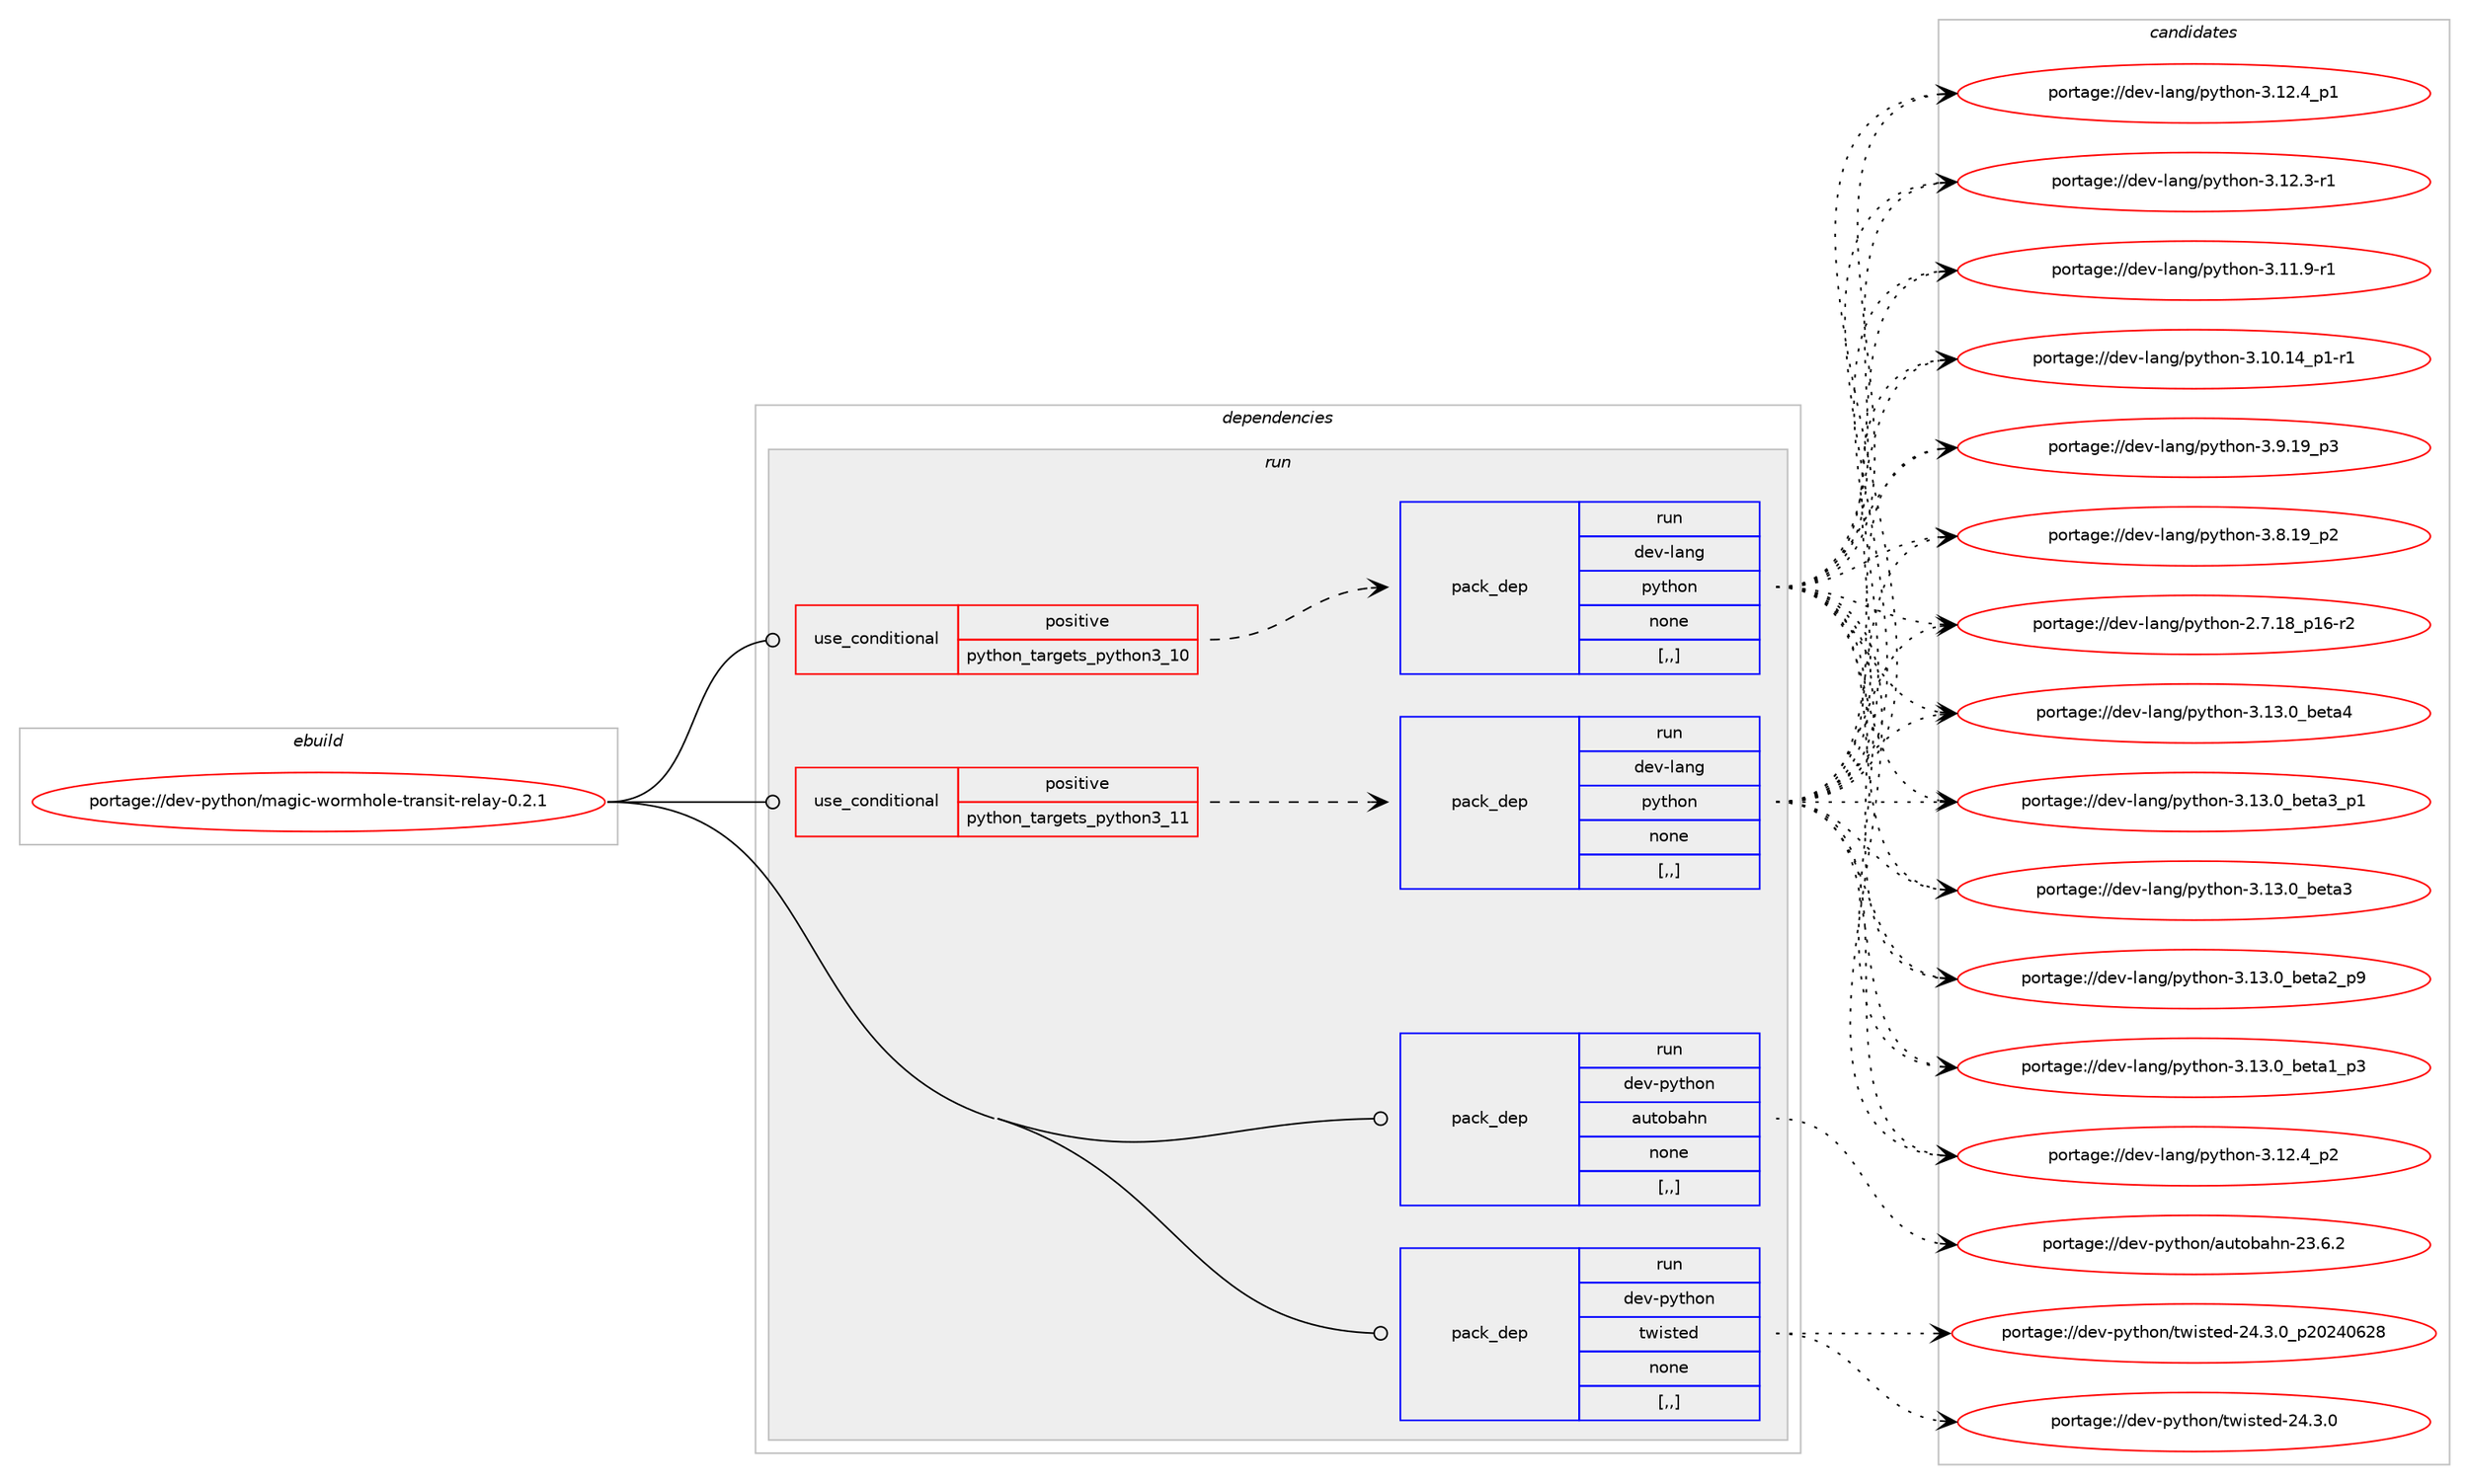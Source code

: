 digraph prolog {

# *************
# Graph options
# *************

newrank=true;
concentrate=true;
compound=true;
graph [rankdir=LR,fontname=Helvetica,fontsize=10,ranksep=1.5];#, ranksep=2.5, nodesep=0.2];
edge  [arrowhead=vee];
node  [fontname=Helvetica,fontsize=10];

# **********
# The ebuild
# **********

subgraph cluster_leftcol {
color=gray;
label=<<i>ebuild</i>>;
id [label="portage://dev-python/magic-wormhole-transit-relay-0.2.1", color=red, width=4, href="../dev-python/magic-wormhole-transit-relay-0.2.1.svg"];
}

# ****************
# The dependencies
# ****************

subgraph cluster_midcol {
color=gray;
label=<<i>dependencies</i>>;
subgraph cluster_compile {
fillcolor="#eeeeee";
style=filled;
label=<<i>compile</i>>;
}
subgraph cluster_compileandrun {
fillcolor="#eeeeee";
style=filled;
label=<<i>compile and run</i>>;
}
subgraph cluster_run {
fillcolor="#eeeeee";
style=filled;
label=<<i>run</i>>;
subgraph cond34644 {
dependency150931 [label=<<TABLE BORDER="0" CELLBORDER="1" CELLSPACING="0" CELLPADDING="4"><TR><TD ROWSPAN="3" CELLPADDING="10">use_conditional</TD></TR><TR><TD>positive</TD></TR><TR><TD>python_targets_python3_10</TD></TR></TABLE>>, shape=none, color=red];
subgraph pack115037 {
dependency150932 [label=<<TABLE BORDER="0" CELLBORDER="1" CELLSPACING="0" CELLPADDING="4" WIDTH="220"><TR><TD ROWSPAN="6" CELLPADDING="30">pack_dep</TD></TR><TR><TD WIDTH="110">run</TD></TR><TR><TD>dev-lang</TD></TR><TR><TD>python</TD></TR><TR><TD>none</TD></TR><TR><TD>[,,]</TD></TR></TABLE>>, shape=none, color=blue];
}
dependency150931:e -> dependency150932:w [weight=20,style="dashed",arrowhead="vee"];
}
id:e -> dependency150931:w [weight=20,style="solid",arrowhead="odot"];
subgraph cond34645 {
dependency150933 [label=<<TABLE BORDER="0" CELLBORDER="1" CELLSPACING="0" CELLPADDING="4"><TR><TD ROWSPAN="3" CELLPADDING="10">use_conditional</TD></TR><TR><TD>positive</TD></TR><TR><TD>python_targets_python3_11</TD></TR></TABLE>>, shape=none, color=red];
subgraph pack115038 {
dependency150934 [label=<<TABLE BORDER="0" CELLBORDER="1" CELLSPACING="0" CELLPADDING="4" WIDTH="220"><TR><TD ROWSPAN="6" CELLPADDING="30">pack_dep</TD></TR><TR><TD WIDTH="110">run</TD></TR><TR><TD>dev-lang</TD></TR><TR><TD>python</TD></TR><TR><TD>none</TD></TR><TR><TD>[,,]</TD></TR></TABLE>>, shape=none, color=blue];
}
dependency150933:e -> dependency150934:w [weight=20,style="dashed",arrowhead="vee"];
}
id:e -> dependency150933:w [weight=20,style="solid",arrowhead="odot"];
subgraph pack115039 {
dependency150935 [label=<<TABLE BORDER="0" CELLBORDER="1" CELLSPACING="0" CELLPADDING="4" WIDTH="220"><TR><TD ROWSPAN="6" CELLPADDING="30">pack_dep</TD></TR><TR><TD WIDTH="110">run</TD></TR><TR><TD>dev-python</TD></TR><TR><TD>autobahn</TD></TR><TR><TD>none</TD></TR><TR><TD>[,,]</TD></TR></TABLE>>, shape=none, color=blue];
}
id:e -> dependency150935:w [weight=20,style="solid",arrowhead="odot"];
subgraph pack115040 {
dependency150936 [label=<<TABLE BORDER="0" CELLBORDER="1" CELLSPACING="0" CELLPADDING="4" WIDTH="220"><TR><TD ROWSPAN="6" CELLPADDING="30">pack_dep</TD></TR><TR><TD WIDTH="110">run</TD></TR><TR><TD>dev-python</TD></TR><TR><TD>twisted</TD></TR><TR><TD>none</TD></TR><TR><TD>[,,]</TD></TR></TABLE>>, shape=none, color=blue];
}
id:e -> dependency150936:w [weight=20,style="solid",arrowhead="odot"];
}
}

# **************
# The candidates
# **************

subgraph cluster_choices {
rank=same;
color=gray;
label=<<i>candidates</i>>;

subgraph choice115037 {
color=black;
nodesep=1;
choice1001011184510897110103471121211161041111104551464951464895981011169752 [label="portage://dev-lang/python-3.13.0_beta4", color=red, width=4,href="../dev-lang/python-3.13.0_beta4.svg"];
choice10010111845108971101034711212111610411111045514649514648959810111697519511249 [label="portage://dev-lang/python-3.13.0_beta3_p1", color=red, width=4,href="../dev-lang/python-3.13.0_beta3_p1.svg"];
choice1001011184510897110103471121211161041111104551464951464895981011169751 [label="portage://dev-lang/python-3.13.0_beta3", color=red, width=4,href="../dev-lang/python-3.13.0_beta3.svg"];
choice10010111845108971101034711212111610411111045514649514648959810111697509511257 [label="portage://dev-lang/python-3.13.0_beta2_p9", color=red, width=4,href="../dev-lang/python-3.13.0_beta2_p9.svg"];
choice10010111845108971101034711212111610411111045514649514648959810111697499511251 [label="portage://dev-lang/python-3.13.0_beta1_p3", color=red, width=4,href="../dev-lang/python-3.13.0_beta1_p3.svg"];
choice100101118451089711010347112121116104111110455146495046529511250 [label="portage://dev-lang/python-3.12.4_p2", color=red, width=4,href="../dev-lang/python-3.12.4_p2.svg"];
choice100101118451089711010347112121116104111110455146495046529511249 [label="portage://dev-lang/python-3.12.4_p1", color=red, width=4,href="../dev-lang/python-3.12.4_p1.svg"];
choice100101118451089711010347112121116104111110455146495046514511449 [label="portage://dev-lang/python-3.12.3-r1", color=red, width=4,href="../dev-lang/python-3.12.3-r1.svg"];
choice100101118451089711010347112121116104111110455146494946574511449 [label="portage://dev-lang/python-3.11.9-r1", color=red, width=4,href="../dev-lang/python-3.11.9-r1.svg"];
choice100101118451089711010347112121116104111110455146494846495295112494511449 [label="portage://dev-lang/python-3.10.14_p1-r1", color=red, width=4,href="../dev-lang/python-3.10.14_p1-r1.svg"];
choice100101118451089711010347112121116104111110455146574649579511251 [label="portage://dev-lang/python-3.9.19_p3", color=red, width=4,href="../dev-lang/python-3.9.19_p3.svg"];
choice100101118451089711010347112121116104111110455146564649579511250 [label="portage://dev-lang/python-3.8.19_p2", color=red, width=4,href="../dev-lang/python-3.8.19_p2.svg"];
choice100101118451089711010347112121116104111110455046554649569511249544511450 [label="portage://dev-lang/python-2.7.18_p16-r2", color=red, width=4,href="../dev-lang/python-2.7.18_p16-r2.svg"];
dependency150932:e -> choice1001011184510897110103471121211161041111104551464951464895981011169752:w [style=dotted,weight="100"];
dependency150932:e -> choice10010111845108971101034711212111610411111045514649514648959810111697519511249:w [style=dotted,weight="100"];
dependency150932:e -> choice1001011184510897110103471121211161041111104551464951464895981011169751:w [style=dotted,weight="100"];
dependency150932:e -> choice10010111845108971101034711212111610411111045514649514648959810111697509511257:w [style=dotted,weight="100"];
dependency150932:e -> choice10010111845108971101034711212111610411111045514649514648959810111697499511251:w [style=dotted,weight="100"];
dependency150932:e -> choice100101118451089711010347112121116104111110455146495046529511250:w [style=dotted,weight="100"];
dependency150932:e -> choice100101118451089711010347112121116104111110455146495046529511249:w [style=dotted,weight="100"];
dependency150932:e -> choice100101118451089711010347112121116104111110455146495046514511449:w [style=dotted,weight="100"];
dependency150932:e -> choice100101118451089711010347112121116104111110455146494946574511449:w [style=dotted,weight="100"];
dependency150932:e -> choice100101118451089711010347112121116104111110455146494846495295112494511449:w [style=dotted,weight="100"];
dependency150932:e -> choice100101118451089711010347112121116104111110455146574649579511251:w [style=dotted,weight="100"];
dependency150932:e -> choice100101118451089711010347112121116104111110455146564649579511250:w [style=dotted,weight="100"];
dependency150932:e -> choice100101118451089711010347112121116104111110455046554649569511249544511450:w [style=dotted,weight="100"];
}
subgraph choice115038 {
color=black;
nodesep=1;
choice1001011184510897110103471121211161041111104551464951464895981011169752 [label="portage://dev-lang/python-3.13.0_beta4", color=red, width=4,href="../dev-lang/python-3.13.0_beta4.svg"];
choice10010111845108971101034711212111610411111045514649514648959810111697519511249 [label="portage://dev-lang/python-3.13.0_beta3_p1", color=red, width=4,href="../dev-lang/python-3.13.0_beta3_p1.svg"];
choice1001011184510897110103471121211161041111104551464951464895981011169751 [label="portage://dev-lang/python-3.13.0_beta3", color=red, width=4,href="../dev-lang/python-3.13.0_beta3.svg"];
choice10010111845108971101034711212111610411111045514649514648959810111697509511257 [label="portage://dev-lang/python-3.13.0_beta2_p9", color=red, width=4,href="../dev-lang/python-3.13.0_beta2_p9.svg"];
choice10010111845108971101034711212111610411111045514649514648959810111697499511251 [label="portage://dev-lang/python-3.13.0_beta1_p3", color=red, width=4,href="../dev-lang/python-3.13.0_beta1_p3.svg"];
choice100101118451089711010347112121116104111110455146495046529511250 [label="portage://dev-lang/python-3.12.4_p2", color=red, width=4,href="../dev-lang/python-3.12.4_p2.svg"];
choice100101118451089711010347112121116104111110455146495046529511249 [label="portage://dev-lang/python-3.12.4_p1", color=red, width=4,href="../dev-lang/python-3.12.4_p1.svg"];
choice100101118451089711010347112121116104111110455146495046514511449 [label="portage://dev-lang/python-3.12.3-r1", color=red, width=4,href="../dev-lang/python-3.12.3-r1.svg"];
choice100101118451089711010347112121116104111110455146494946574511449 [label="portage://dev-lang/python-3.11.9-r1", color=red, width=4,href="../dev-lang/python-3.11.9-r1.svg"];
choice100101118451089711010347112121116104111110455146494846495295112494511449 [label="portage://dev-lang/python-3.10.14_p1-r1", color=red, width=4,href="../dev-lang/python-3.10.14_p1-r1.svg"];
choice100101118451089711010347112121116104111110455146574649579511251 [label="portage://dev-lang/python-3.9.19_p3", color=red, width=4,href="../dev-lang/python-3.9.19_p3.svg"];
choice100101118451089711010347112121116104111110455146564649579511250 [label="portage://dev-lang/python-3.8.19_p2", color=red, width=4,href="../dev-lang/python-3.8.19_p2.svg"];
choice100101118451089711010347112121116104111110455046554649569511249544511450 [label="portage://dev-lang/python-2.7.18_p16-r2", color=red, width=4,href="../dev-lang/python-2.7.18_p16-r2.svg"];
dependency150934:e -> choice1001011184510897110103471121211161041111104551464951464895981011169752:w [style=dotted,weight="100"];
dependency150934:e -> choice10010111845108971101034711212111610411111045514649514648959810111697519511249:w [style=dotted,weight="100"];
dependency150934:e -> choice1001011184510897110103471121211161041111104551464951464895981011169751:w [style=dotted,weight="100"];
dependency150934:e -> choice10010111845108971101034711212111610411111045514649514648959810111697509511257:w [style=dotted,weight="100"];
dependency150934:e -> choice10010111845108971101034711212111610411111045514649514648959810111697499511251:w [style=dotted,weight="100"];
dependency150934:e -> choice100101118451089711010347112121116104111110455146495046529511250:w [style=dotted,weight="100"];
dependency150934:e -> choice100101118451089711010347112121116104111110455146495046529511249:w [style=dotted,weight="100"];
dependency150934:e -> choice100101118451089711010347112121116104111110455146495046514511449:w [style=dotted,weight="100"];
dependency150934:e -> choice100101118451089711010347112121116104111110455146494946574511449:w [style=dotted,weight="100"];
dependency150934:e -> choice100101118451089711010347112121116104111110455146494846495295112494511449:w [style=dotted,weight="100"];
dependency150934:e -> choice100101118451089711010347112121116104111110455146574649579511251:w [style=dotted,weight="100"];
dependency150934:e -> choice100101118451089711010347112121116104111110455146564649579511250:w [style=dotted,weight="100"];
dependency150934:e -> choice100101118451089711010347112121116104111110455046554649569511249544511450:w [style=dotted,weight="100"];
}
subgraph choice115039 {
color=black;
nodesep=1;
choice100101118451121211161041111104797117116111989710411045505146544650 [label="portage://dev-python/autobahn-23.6.2", color=red, width=4,href="../dev-python/autobahn-23.6.2.svg"];
dependency150935:e -> choice100101118451121211161041111104797117116111989710411045505146544650:w [style=dotted,weight="100"];
}
subgraph choice115040 {
color=black;
nodesep=1;
choice100101118451121211161041111104711611910511511610110045505246514648951125048505248545056 [label="portage://dev-python/twisted-24.3.0_p20240628", color=red, width=4,href="../dev-python/twisted-24.3.0_p20240628.svg"];
choice100101118451121211161041111104711611910511511610110045505246514648 [label="portage://dev-python/twisted-24.3.0", color=red, width=4,href="../dev-python/twisted-24.3.0.svg"];
dependency150936:e -> choice100101118451121211161041111104711611910511511610110045505246514648951125048505248545056:w [style=dotted,weight="100"];
dependency150936:e -> choice100101118451121211161041111104711611910511511610110045505246514648:w [style=dotted,weight="100"];
}
}

}
